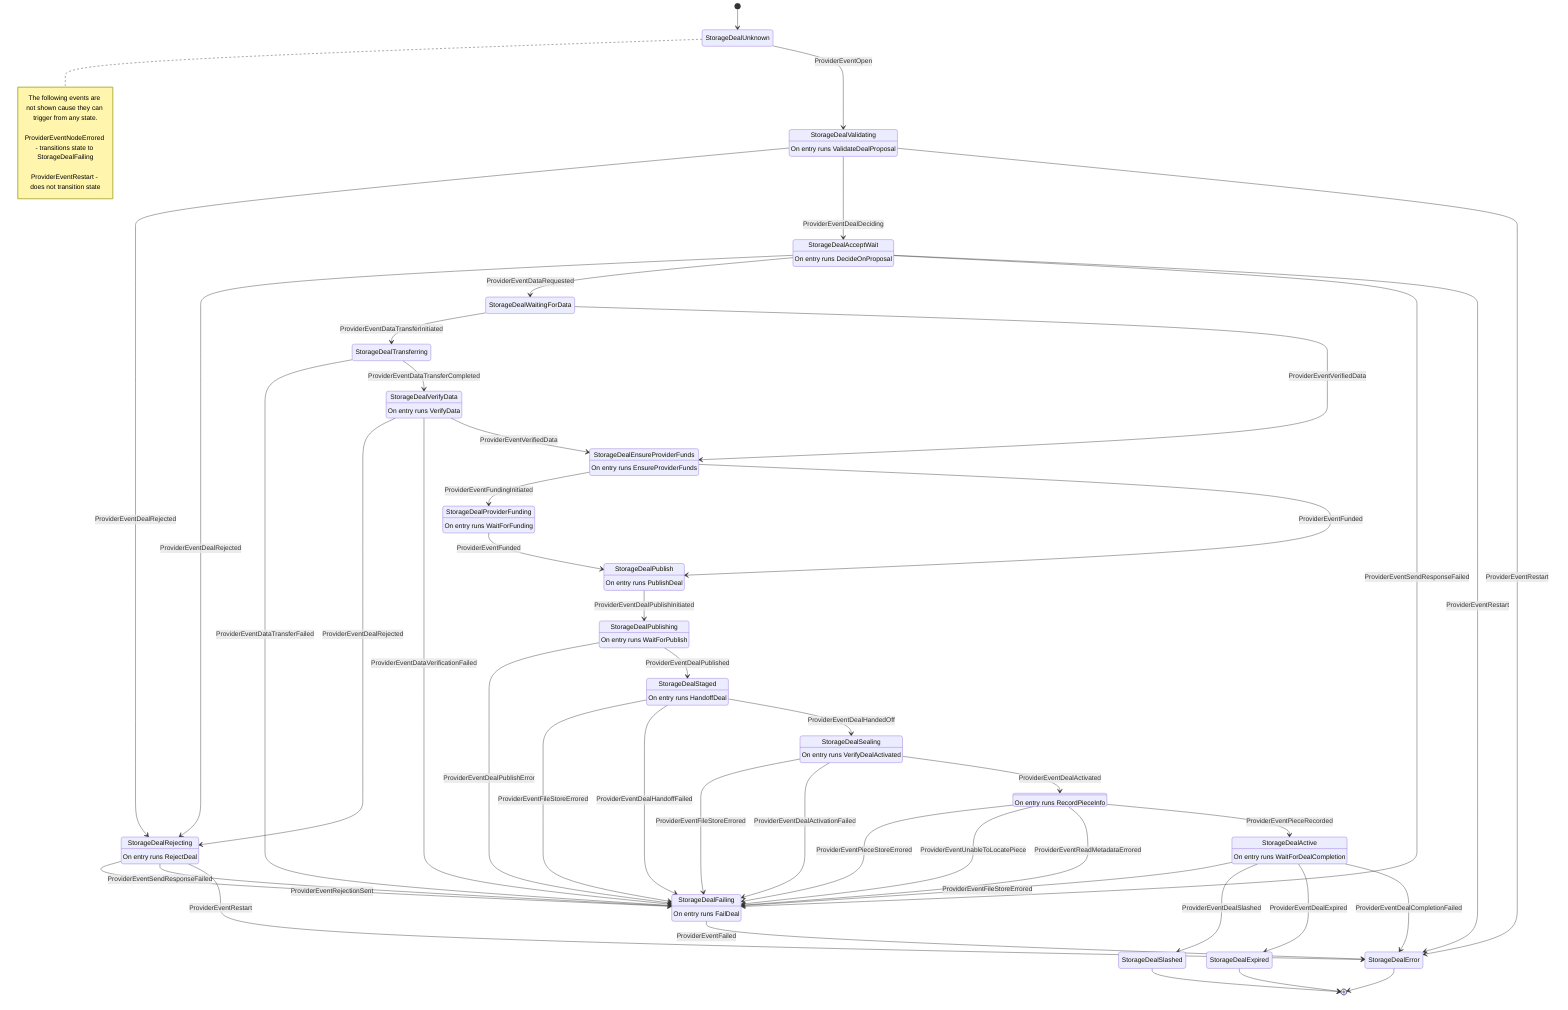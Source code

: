 stateDiagram-v2
	state "StorageDealUnknown" as 0
	state "StorageDealStaged" as 4
	state "StorageDealSealing" as 5
	state "<invalid Value>" as 6
	state "StorageDealActive" as 7
	state "StorageDealExpired" as 8
	state "StorageDealSlashed" as 9
	state "StorageDealRejecting" as 10
	state "StorageDealFailing" as 11
	state "StorageDealValidating" as 14
	state "StorageDealAcceptWait" as 15
	state "StorageDealTransferring" as 17
	state "StorageDealWaitingForData" as 18
	state "StorageDealVerifyData" as 19
	state "StorageDealEnsureProviderFunds" as 20
	state "StorageDealProviderFunding" as 22
	state "StorageDealPublish" as 24
	state "StorageDealPublishing" as 25
	state "StorageDealError" as 26
	4 : On entry runs HandoffDeal
	5 : On entry runs VerifyDealActivated
	6 : On entry runs RecordPieceInfo
	7 : On entry runs WaitForDealCompletion
	10 : On entry runs RejectDeal
	11 : On entry runs FailDeal
	14 : On entry runs ValidateDealProposal
	15 : On entry runs DecideOnProposal
	19 : On entry runs VerifyData
	20 : On entry runs EnsureProviderFunds
	22 : On entry runs WaitForFunding
	24 : On entry runs PublishDeal
	25 : On entry runs WaitForPublish
	[*] --> 0
	note right of 0
		The following events are not shown cause they can trigger from any state.

		ProviderEventNodeErrored - transitions state to StorageDealFailing
		ProviderEventRestart - does not transition state
	end note
	0 --> 14 : ProviderEventOpen
	14 --> 10 : ProviderEventDealRejected
	15 --> 10 : ProviderEventDealRejected
	19 --> 10 : ProviderEventDealRejected
	10 --> 11 : ProviderEventRejectionSent
	14 --> 15 : ProviderEventDealDeciding
	15 --> 18 : ProviderEventDataRequested
	17 --> 11 : ProviderEventDataTransferFailed
	18 --> 17 : ProviderEventDataTransferInitiated
	17 --> 19 : ProviderEventDataTransferCompleted
	19 --> 11 : ProviderEventDataVerificationFailed
	18 --> 20 : ProviderEventVerifiedData
	19 --> 20 : ProviderEventVerifiedData
	20 --> 22 : ProviderEventFundingInitiated
	20 --> 24 : ProviderEventFunded
	22 --> 24 : ProviderEventFunded
	24 --> 25 : ProviderEventDealPublishInitiated
	25 --> 11 : ProviderEventDealPublishError
	10 --> 11 : ProviderEventSendResponseFailed
	15 --> 11 : ProviderEventSendResponseFailed
	25 --> 4 : ProviderEventDealPublished
	4 --> 11 : ProviderEventFileStoreErrored
	5 --> 11 : ProviderEventFileStoreErrored
	7 --> 11 : ProviderEventFileStoreErrored
	4 --> 11 : ProviderEventDealHandoffFailed
	4 --> 5 : ProviderEventDealHandedOff
	5 --> 11 : ProviderEventDealActivationFailed
	5 --> 6 : ProviderEventDealActivated
	6 --> 11 : ProviderEventPieceStoreErrored
	6 --> 11 : ProviderEventUnableToLocatePiece
	6 --> 11 : ProviderEventReadMetadataErrored
	6 --> 7 : ProviderEventPieceRecorded
	7 --> 9 : ProviderEventDealSlashed
	7 --> 8 : ProviderEventDealExpired
	7 --> 26 : ProviderEventDealCompletionFailed
	11 --> 26 : ProviderEventFailed
	10 --> 26 : ProviderEventRestart
	14 --> 26 : ProviderEventRestart
	15 --> 26 : ProviderEventRestart
	26 --> [*]
	9 --> [*]
	8 --> [*]
